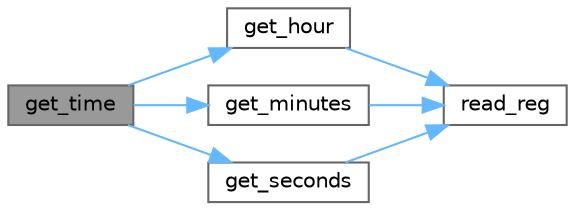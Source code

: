 digraph "get_time"
{
 // LATEX_PDF_SIZE
  bgcolor="transparent";
  edge [fontname=Helvetica,fontsize=10,labelfontname=Helvetica,labelfontsize=10];
  node [fontname=Helvetica,fontsize=10,shape=box,height=0.2,width=0.4];
  rankdir="LR";
  Node1 [id="Node000001",label="get_time",height=0.2,width=0.4,color="gray40", fillcolor="grey60", style="filled", fontcolor="black",tooltip="Get the time in BCD format."];
  Node1 -> Node2 [id="edge1_Node000001_Node000002",color="steelblue1",style="solid",tooltip=" "];
  Node2 [id="Node000002",label="get_hour",height=0.2,width=0.4,color="grey40", fillcolor="white", style="filled",URL="$date_8c.html#ac584d2e0b9c3313f3962e20e33da09e9",tooltip="Get the hour in BCD format."];
  Node2 -> Node3 [id="edge2_Node000002_Node000003",color="steelblue1",style="solid",tooltip=" "];
  Node3 [id="Node000003",label="read_reg",height=0.2,width=0.4,color="grey40", fillcolor="white", style="filled",URL="$ds1307_8c.html#a6eabf08e23fb4e463ca64022323f04d2",tooltip="Reads a DS1307 register value."];
  Node1 -> Node4 [id="edge3_Node000001_Node000004",color="steelblue1",style="solid",tooltip=" "];
  Node4 [id="Node000004",label="get_minutes",height=0.2,width=0.4,color="grey40", fillcolor="white", style="filled",URL="$date_8c.html#a186119669a4f58641ff4fbb96c90c580",tooltip="Get the minutes in BCD format."];
  Node4 -> Node3 [id="edge4_Node000004_Node000003",color="steelblue1",style="solid",tooltip=" "];
  Node1 -> Node5 [id="edge5_Node000001_Node000005",color="steelblue1",style="solid",tooltip=" "];
  Node5 [id="Node000005",label="get_seconds",height=0.2,width=0.4,color="grey40", fillcolor="white", style="filled",URL="$date_8c.html#ae82f0b57f8db406f6e5eec165524ef9c",tooltip="Get the seconds in BCD format."];
  Node5 -> Node3 [id="edge6_Node000005_Node000003",color="steelblue1",style="solid",tooltip=" "];
}
